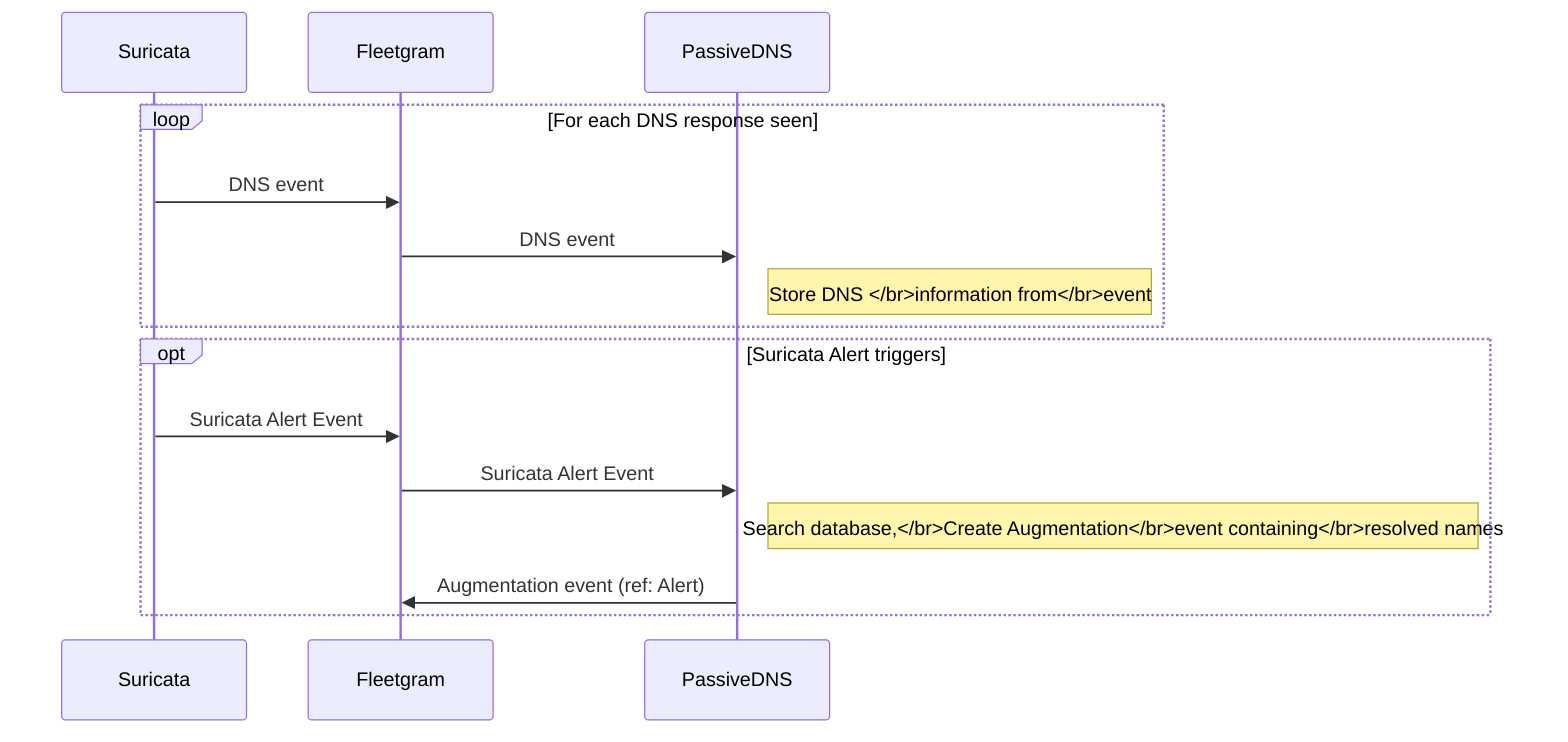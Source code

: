 sequenceDiagram
  Participant Suricata
  Participant Fleetgram
  Participant PassiveDNS
  loop For each DNS response seen
  Suricata ->> Fleetgram: DNS event
  Fleetgram ->> PassiveDNS: DNS event
  note right of PassiveDNS: Store DNS </br>information from</br>event
  end
  opt Suricata Alert triggers
  Suricata ->> Fleetgram: Suricata Alert Event
  Fleetgram ->> PassiveDNS: Suricata Alert Event
  note right of PassiveDNS: Search database,</br>Create Augmentation</br>event containing</br>resolved names
  PassiveDNS ->> Fleetgram: Augmentation event (ref: Alert)
  end